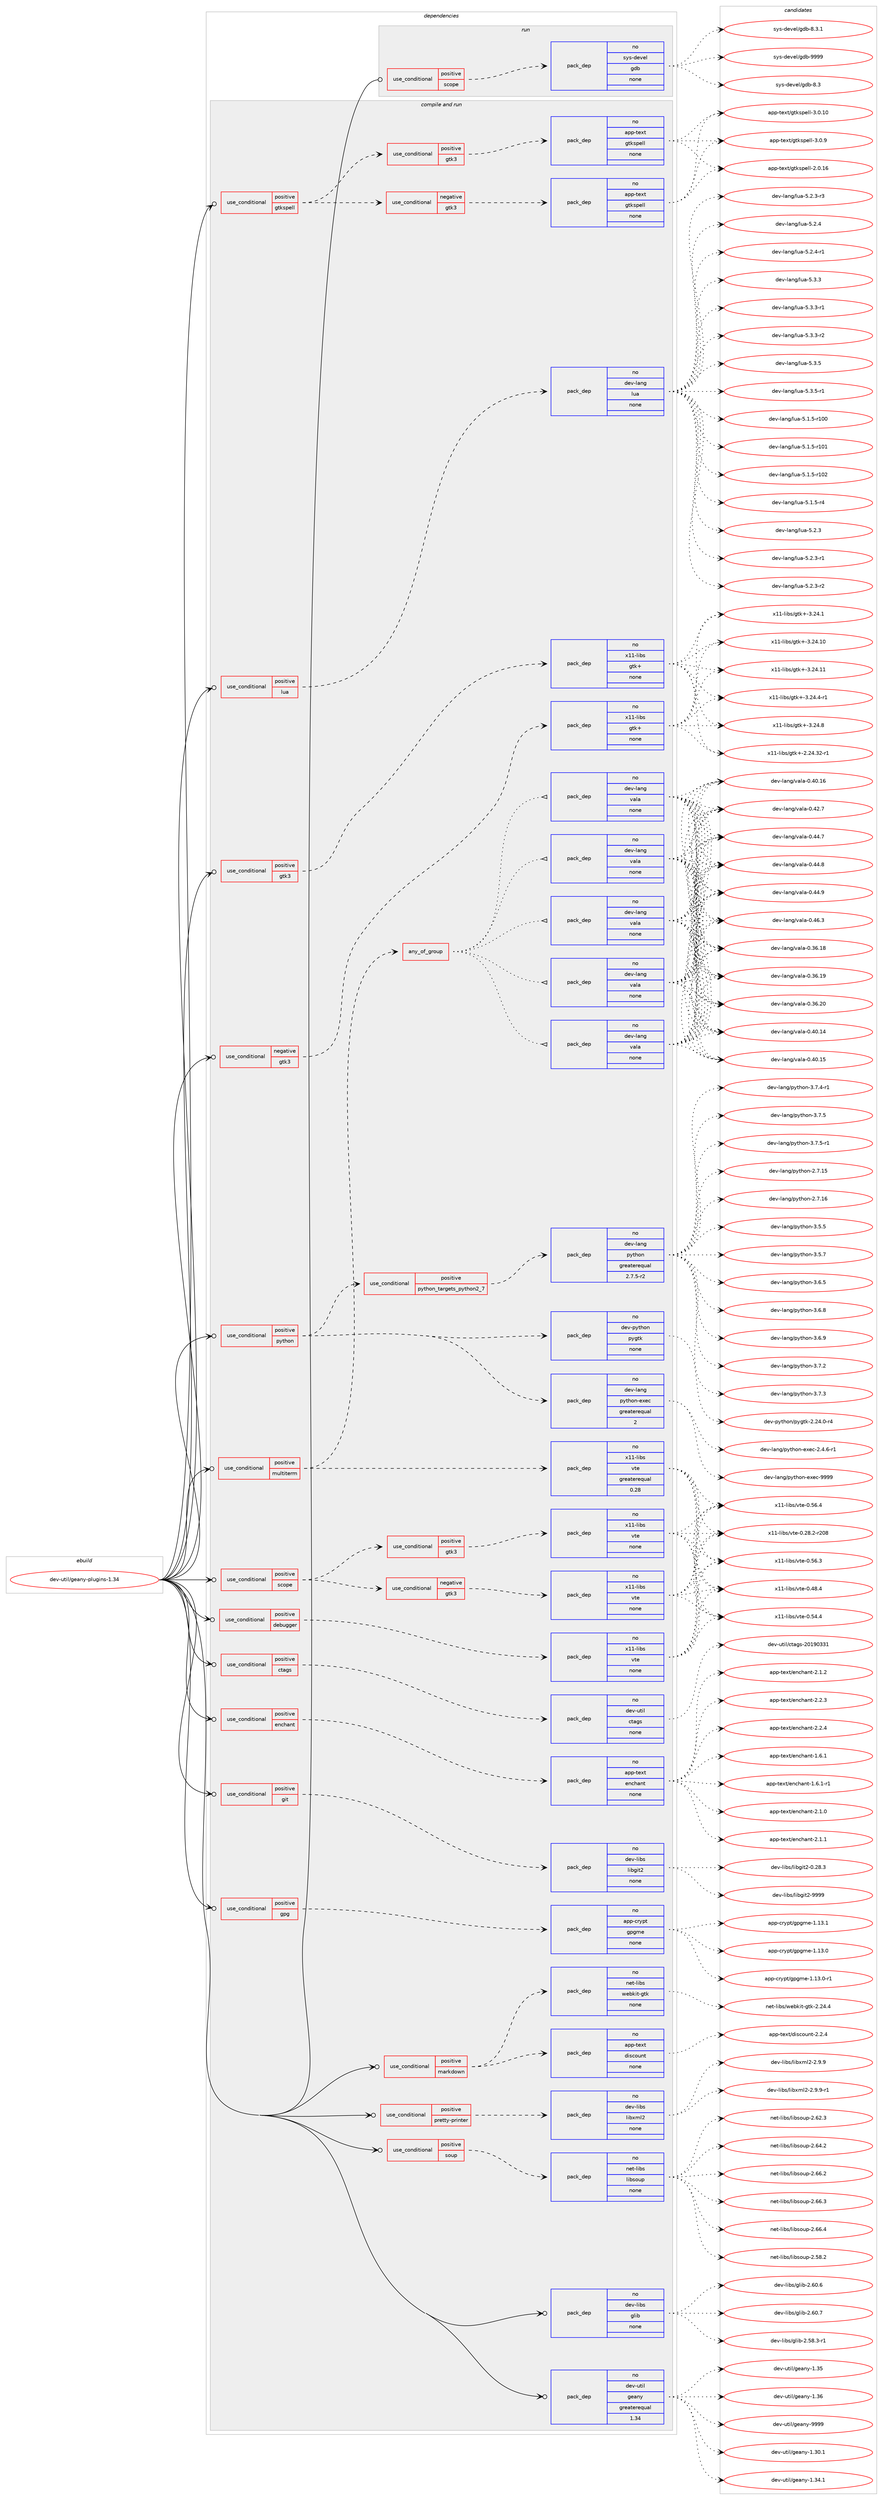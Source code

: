 digraph prolog {

# *************
# Graph options
# *************

newrank=true;
concentrate=true;
compound=true;
graph [rankdir=LR,fontname=Helvetica,fontsize=10,ranksep=1.5];#, ranksep=2.5, nodesep=0.2];
edge  [arrowhead=vee];
node  [fontname=Helvetica,fontsize=10];

# **********
# The ebuild
# **********

subgraph cluster_leftcol {
color=gray;
rank=same;
label=<<i>ebuild</i>>;
id [label="dev-util/geany-plugins-1.34", color=red, width=4, href="../dev-util/geany-plugins-1.34.svg"];
}

# ****************
# The dependencies
# ****************

subgraph cluster_midcol {
color=gray;
label=<<i>dependencies</i>>;
subgraph cluster_compile {
fillcolor="#eeeeee";
style=filled;
label=<<i>compile</i>>;
}
subgraph cluster_compileandrun {
fillcolor="#eeeeee";
style=filled;
label=<<i>compile and run</i>>;
subgraph cond182702 {
dependency729120 [label=<<TABLE BORDER="0" CELLBORDER="1" CELLSPACING="0" CELLPADDING="4"><TR><TD ROWSPAN="3" CELLPADDING="10">use_conditional</TD></TR><TR><TD>negative</TD></TR><TR><TD>gtk3</TD></TR></TABLE>>, shape=none, color=red];
subgraph pack534284 {
dependency729121 [label=<<TABLE BORDER="0" CELLBORDER="1" CELLSPACING="0" CELLPADDING="4" WIDTH="220"><TR><TD ROWSPAN="6" CELLPADDING="30">pack_dep</TD></TR><TR><TD WIDTH="110">no</TD></TR><TR><TD>x11-libs</TD></TR><TR><TD>gtk+</TD></TR><TR><TD>none</TD></TR><TR><TD></TD></TR></TABLE>>, shape=none, color=blue];
}
dependency729120:e -> dependency729121:w [weight=20,style="dashed",arrowhead="vee"];
}
id:e -> dependency729120:w [weight=20,style="solid",arrowhead="odotvee"];
subgraph cond182703 {
dependency729122 [label=<<TABLE BORDER="0" CELLBORDER="1" CELLSPACING="0" CELLPADDING="4"><TR><TD ROWSPAN="3" CELLPADDING="10">use_conditional</TD></TR><TR><TD>positive</TD></TR><TR><TD>ctags</TD></TR></TABLE>>, shape=none, color=red];
subgraph pack534285 {
dependency729123 [label=<<TABLE BORDER="0" CELLBORDER="1" CELLSPACING="0" CELLPADDING="4" WIDTH="220"><TR><TD ROWSPAN="6" CELLPADDING="30">pack_dep</TD></TR><TR><TD WIDTH="110">no</TD></TR><TR><TD>dev-util</TD></TR><TR><TD>ctags</TD></TR><TR><TD>none</TD></TR><TR><TD></TD></TR></TABLE>>, shape=none, color=blue];
}
dependency729122:e -> dependency729123:w [weight=20,style="dashed",arrowhead="vee"];
}
id:e -> dependency729122:w [weight=20,style="solid",arrowhead="odotvee"];
subgraph cond182704 {
dependency729124 [label=<<TABLE BORDER="0" CELLBORDER="1" CELLSPACING="0" CELLPADDING="4"><TR><TD ROWSPAN="3" CELLPADDING="10">use_conditional</TD></TR><TR><TD>positive</TD></TR><TR><TD>debugger</TD></TR></TABLE>>, shape=none, color=red];
subgraph pack534286 {
dependency729125 [label=<<TABLE BORDER="0" CELLBORDER="1" CELLSPACING="0" CELLPADDING="4" WIDTH="220"><TR><TD ROWSPAN="6" CELLPADDING="30">pack_dep</TD></TR><TR><TD WIDTH="110">no</TD></TR><TR><TD>x11-libs</TD></TR><TR><TD>vte</TD></TR><TR><TD>none</TD></TR><TR><TD></TD></TR></TABLE>>, shape=none, color=blue];
}
dependency729124:e -> dependency729125:w [weight=20,style="dashed",arrowhead="vee"];
}
id:e -> dependency729124:w [weight=20,style="solid",arrowhead="odotvee"];
subgraph cond182705 {
dependency729126 [label=<<TABLE BORDER="0" CELLBORDER="1" CELLSPACING="0" CELLPADDING="4"><TR><TD ROWSPAN="3" CELLPADDING="10">use_conditional</TD></TR><TR><TD>positive</TD></TR><TR><TD>enchant</TD></TR></TABLE>>, shape=none, color=red];
subgraph pack534287 {
dependency729127 [label=<<TABLE BORDER="0" CELLBORDER="1" CELLSPACING="0" CELLPADDING="4" WIDTH="220"><TR><TD ROWSPAN="6" CELLPADDING="30">pack_dep</TD></TR><TR><TD WIDTH="110">no</TD></TR><TR><TD>app-text</TD></TR><TR><TD>enchant</TD></TR><TR><TD>none</TD></TR><TR><TD></TD></TR></TABLE>>, shape=none, color=blue];
}
dependency729126:e -> dependency729127:w [weight=20,style="dashed",arrowhead="vee"];
}
id:e -> dependency729126:w [weight=20,style="solid",arrowhead="odotvee"];
subgraph cond182706 {
dependency729128 [label=<<TABLE BORDER="0" CELLBORDER="1" CELLSPACING="0" CELLPADDING="4"><TR><TD ROWSPAN="3" CELLPADDING="10">use_conditional</TD></TR><TR><TD>positive</TD></TR><TR><TD>git</TD></TR></TABLE>>, shape=none, color=red];
subgraph pack534288 {
dependency729129 [label=<<TABLE BORDER="0" CELLBORDER="1" CELLSPACING="0" CELLPADDING="4" WIDTH="220"><TR><TD ROWSPAN="6" CELLPADDING="30">pack_dep</TD></TR><TR><TD WIDTH="110">no</TD></TR><TR><TD>dev-libs</TD></TR><TR><TD>libgit2</TD></TR><TR><TD>none</TD></TR><TR><TD></TD></TR></TABLE>>, shape=none, color=blue];
}
dependency729128:e -> dependency729129:w [weight=20,style="dashed",arrowhead="vee"];
}
id:e -> dependency729128:w [weight=20,style="solid",arrowhead="odotvee"];
subgraph cond182707 {
dependency729130 [label=<<TABLE BORDER="0" CELLBORDER="1" CELLSPACING="0" CELLPADDING="4"><TR><TD ROWSPAN="3" CELLPADDING="10">use_conditional</TD></TR><TR><TD>positive</TD></TR><TR><TD>gpg</TD></TR></TABLE>>, shape=none, color=red];
subgraph pack534289 {
dependency729131 [label=<<TABLE BORDER="0" CELLBORDER="1" CELLSPACING="0" CELLPADDING="4" WIDTH="220"><TR><TD ROWSPAN="6" CELLPADDING="30">pack_dep</TD></TR><TR><TD WIDTH="110">no</TD></TR><TR><TD>app-crypt</TD></TR><TR><TD>gpgme</TD></TR><TR><TD>none</TD></TR><TR><TD></TD></TR></TABLE>>, shape=none, color=blue];
}
dependency729130:e -> dependency729131:w [weight=20,style="dashed",arrowhead="vee"];
}
id:e -> dependency729130:w [weight=20,style="solid",arrowhead="odotvee"];
subgraph cond182708 {
dependency729132 [label=<<TABLE BORDER="0" CELLBORDER="1" CELLSPACING="0" CELLPADDING="4"><TR><TD ROWSPAN="3" CELLPADDING="10">use_conditional</TD></TR><TR><TD>positive</TD></TR><TR><TD>gtk3</TD></TR></TABLE>>, shape=none, color=red];
subgraph pack534290 {
dependency729133 [label=<<TABLE BORDER="0" CELLBORDER="1" CELLSPACING="0" CELLPADDING="4" WIDTH="220"><TR><TD ROWSPAN="6" CELLPADDING="30">pack_dep</TD></TR><TR><TD WIDTH="110">no</TD></TR><TR><TD>x11-libs</TD></TR><TR><TD>gtk+</TD></TR><TR><TD>none</TD></TR><TR><TD></TD></TR></TABLE>>, shape=none, color=blue];
}
dependency729132:e -> dependency729133:w [weight=20,style="dashed",arrowhead="vee"];
}
id:e -> dependency729132:w [weight=20,style="solid",arrowhead="odotvee"];
subgraph cond182709 {
dependency729134 [label=<<TABLE BORDER="0" CELLBORDER="1" CELLSPACING="0" CELLPADDING="4"><TR><TD ROWSPAN="3" CELLPADDING="10">use_conditional</TD></TR><TR><TD>positive</TD></TR><TR><TD>gtkspell</TD></TR></TABLE>>, shape=none, color=red];
subgraph cond182710 {
dependency729135 [label=<<TABLE BORDER="0" CELLBORDER="1" CELLSPACING="0" CELLPADDING="4"><TR><TD ROWSPAN="3" CELLPADDING="10">use_conditional</TD></TR><TR><TD>positive</TD></TR><TR><TD>gtk3</TD></TR></TABLE>>, shape=none, color=red];
subgraph pack534291 {
dependency729136 [label=<<TABLE BORDER="0" CELLBORDER="1" CELLSPACING="0" CELLPADDING="4" WIDTH="220"><TR><TD ROWSPAN="6" CELLPADDING="30">pack_dep</TD></TR><TR><TD WIDTH="110">no</TD></TR><TR><TD>app-text</TD></TR><TR><TD>gtkspell</TD></TR><TR><TD>none</TD></TR><TR><TD></TD></TR></TABLE>>, shape=none, color=blue];
}
dependency729135:e -> dependency729136:w [weight=20,style="dashed",arrowhead="vee"];
}
dependency729134:e -> dependency729135:w [weight=20,style="dashed",arrowhead="vee"];
subgraph cond182711 {
dependency729137 [label=<<TABLE BORDER="0" CELLBORDER="1" CELLSPACING="0" CELLPADDING="4"><TR><TD ROWSPAN="3" CELLPADDING="10">use_conditional</TD></TR><TR><TD>negative</TD></TR><TR><TD>gtk3</TD></TR></TABLE>>, shape=none, color=red];
subgraph pack534292 {
dependency729138 [label=<<TABLE BORDER="0" CELLBORDER="1" CELLSPACING="0" CELLPADDING="4" WIDTH="220"><TR><TD ROWSPAN="6" CELLPADDING="30">pack_dep</TD></TR><TR><TD WIDTH="110">no</TD></TR><TR><TD>app-text</TD></TR><TR><TD>gtkspell</TD></TR><TR><TD>none</TD></TR><TR><TD></TD></TR></TABLE>>, shape=none, color=blue];
}
dependency729137:e -> dependency729138:w [weight=20,style="dashed",arrowhead="vee"];
}
dependency729134:e -> dependency729137:w [weight=20,style="dashed",arrowhead="vee"];
}
id:e -> dependency729134:w [weight=20,style="solid",arrowhead="odotvee"];
subgraph cond182712 {
dependency729139 [label=<<TABLE BORDER="0" CELLBORDER="1" CELLSPACING="0" CELLPADDING="4"><TR><TD ROWSPAN="3" CELLPADDING="10">use_conditional</TD></TR><TR><TD>positive</TD></TR><TR><TD>lua</TD></TR></TABLE>>, shape=none, color=red];
subgraph pack534293 {
dependency729140 [label=<<TABLE BORDER="0" CELLBORDER="1" CELLSPACING="0" CELLPADDING="4" WIDTH="220"><TR><TD ROWSPAN="6" CELLPADDING="30">pack_dep</TD></TR><TR><TD WIDTH="110">no</TD></TR><TR><TD>dev-lang</TD></TR><TR><TD>lua</TD></TR><TR><TD>none</TD></TR><TR><TD></TD></TR></TABLE>>, shape=none, color=blue];
}
dependency729139:e -> dependency729140:w [weight=20,style="dashed",arrowhead="vee"];
}
id:e -> dependency729139:w [weight=20,style="solid",arrowhead="odotvee"];
subgraph cond182713 {
dependency729141 [label=<<TABLE BORDER="0" CELLBORDER="1" CELLSPACING="0" CELLPADDING="4"><TR><TD ROWSPAN="3" CELLPADDING="10">use_conditional</TD></TR><TR><TD>positive</TD></TR><TR><TD>markdown</TD></TR></TABLE>>, shape=none, color=red];
subgraph pack534294 {
dependency729142 [label=<<TABLE BORDER="0" CELLBORDER="1" CELLSPACING="0" CELLPADDING="4" WIDTH="220"><TR><TD ROWSPAN="6" CELLPADDING="30">pack_dep</TD></TR><TR><TD WIDTH="110">no</TD></TR><TR><TD>app-text</TD></TR><TR><TD>discount</TD></TR><TR><TD>none</TD></TR><TR><TD></TD></TR></TABLE>>, shape=none, color=blue];
}
dependency729141:e -> dependency729142:w [weight=20,style="dashed",arrowhead="vee"];
subgraph pack534295 {
dependency729143 [label=<<TABLE BORDER="0" CELLBORDER="1" CELLSPACING="0" CELLPADDING="4" WIDTH="220"><TR><TD ROWSPAN="6" CELLPADDING="30">pack_dep</TD></TR><TR><TD WIDTH="110">no</TD></TR><TR><TD>net-libs</TD></TR><TR><TD>webkit-gtk</TD></TR><TR><TD>none</TD></TR><TR><TD></TD></TR></TABLE>>, shape=none, color=blue];
}
dependency729141:e -> dependency729143:w [weight=20,style="dashed",arrowhead="vee"];
}
id:e -> dependency729141:w [weight=20,style="solid",arrowhead="odotvee"];
subgraph cond182714 {
dependency729144 [label=<<TABLE BORDER="0" CELLBORDER="1" CELLSPACING="0" CELLPADDING="4"><TR><TD ROWSPAN="3" CELLPADDING="10">use_conditional</TD></TR><TR><TD>positive</TD></TR><TR><TD>multiterm</TD></TR></TABLE>>, shape=none, color=red];
subgraph any11755 {
dependency729145 [label=<<TABLE BORDER="0" CELLBORDER="1" CELLSPACING="0" CELLPADDING="4"><TR><TD CELLPADDING="10">any_of_group</TD></TR></TABLE>>, shape=none, color=red];subgraph pack534296 {
dependency729146 [label=<<TABLE BORDER="0" CELLBORDER="1" CELLSPACING="0" CELLPADDING="4" WIDTH="220"><TR><TD ROWSPAN="6" CELLPADDING="30">pack_dep</TD></TR><TR><TD WIDTH="110">no</TD></TR><TR><TD>dev-lang</TD></TR><TR><TD>vala</TD></TR><TR><TD>none</TD></TR><TR><TD></TD></TR></TABLE>>, shape=none, color=blue];
}
dependency729145:e -> dependency729146:w [weight=20,style="dotted",arrowhead="oinv"];
subgraph pack534297 {
dependency729147 [label=<<TABLE BORDER="0" CELLBORDER="1" CELLSPACING="0" CELLPADDING="4" WIDTH="220"><TR><TD ROWSPAN="6" CELLPADDING="30">pack_dep</TD></TR><TR><TD WIDTH="110">no</TD></TR><TR><TD>dev-lang</TD></TR><TR><TD>vala</TD></TR><TR><TD>none</TD></TR><TR><TD></TD></TR></TABLE>>, shape=none, color=blue];
}
dependency729145:e -> dependency729147:w [weight=20,style="dotted",arrowhead="oinv"];
subgraph pack534298 {
dependency729148 [label=<<TABLE BORDER="0" CELLBORDER="1" CELLSPACING="0" CELLPADDING="4" WIDTH="220"><TR><TD ROWSPAN="6" CELLPADDING="30">pack_dep</TD></TR><TR><TD WIDTH="110">no</TD></TR><TR><TD>dev-lang</TD></TR><TR><TD>vala</TD></TR><TR><TD>none</TD></TR><TR><TD></TD></TR></TABLE>>, shape=none, color=blue];
}
dependency729145:e -> dependency729148:w [weight=20,style="dotted",arrowhead="oinv"];
subgraph pack534299 {
dependency729149 [label=<<TABLE BORDER="0" CELLBORDER="1" CELLSPACING="0" CELLPADDING="4" WIDTH="220"><TR><TD ROWSPAN="6" CELLPADDING="30">pack_dep</TD></TR><TR><TD WIDTH="110">no</TD></TR><TR><TD>dev-lang</TD></TR><TR><TD>vala</TD></TR><TR><TD>none</TD></TR><TR><TD></TD></TR></TABLE>>, shape=none, color=blue];
}
dependency729145:e -> dependency729149:w [weight=20,style="dotted",arrowhead="oinv"];
subgraph pack534300 {
dependency729150 [label=<<TABLE BORDER="0" CELLBORDER="1" CELLSPACING="0" CELLPADDING="4" WIDTH="220"><TR><TD ROWSPAN="6" CELLPADDING="30">pack_dep</TD></TR><TR><TD WIDTH="110">no</TD></TR><TR><TD>dev-lang</TD></TR><TR><TD>vala</TD></TR><TR><TD>none</TD></TR><TR><TD></TD></TR></TABLE>>, shape=none, color=blue];
}
dependency729145:e -> dependency729150:w [weight=20,style="dotted",arrowhead="oinv"];
}
dependency729144:e -> dependency729145:w [weight=20,style="dashed",arrowhead="vee"];
subgraph pack534301 {
dependency729151 [label=<<TABLE BORDER="0" CELLBORDER="1" CELLSPACING="0" CELLPADDING="4" WIDTH="220"><TR><TD ROWSPAN="6" CELLPADDING="30">pack_dep</TD></TR><TR><TD WIDTH="110">no</TD></TR><TR><TD>x11-libs</TD></TR><TR><TD>vte</TD></TR><TR><TD>greaterequal</TD></TR><TR><TD>0.28</TD></TR></TABLE>>, shape=none, color=blue];
}
dependency729144:e -> dependency729151:w [weight=20,style="dashed",arrowhead="vee"];
}
id:e -> dependency729144:w [weight=20,style="solid",arrowhead="odotvee"];
subgraph cond182715 {
dependency729152 [label=<<TABLE BORDER="0" CELLBORDER="1" CELLSPACING="0" CELLPADDING="4"><TR><TD ROWSPAN="3" CELLPADDING="10">use_conditional</TD></TR><TR><TD>positive</TD></TR><TR><TD>pretty-printer</TD></TR></TABLE>>, shape=none, color=red];
subgraph pack534302 {
dependency729153 [label=<<TABLE BORDER="0" CELLBORDER="1" CELLSPACING="0" CELLPADDING="4" WIDTH="220"><TR><TD ROWSPAN="6" CELLPADDING="30">pack_dep</TD></TR><TR><TD WIDTH="110">no</TD></TR><TR><TD>dev-libs</TD></TR><TR><TD>libxml2</TD></TR><TR><TD>none</TD></TR><TR><TD></TD></TR></TABLE>>, shape=none, color=blue];
}
dependency729152:e -> dependency729153:w [weight=20,style="dashed",arrowhead="vee"];
}
id:e -> dependency729152:w [weight=20,style="solid",arrowhead="odotvee"];
subgraph cond182716 {
dependency729154 [label=<<TABLE BORDER="0" CELLBORDER="1" CELLSPACING="0" CELLPADDING="4"><TR><TD ROWSPAN="3" CELLPADDING="10">use_conditional</TD></TR><TR><TD>positive</TD></TR><TR><TD>python</TD></TR></TABLE>>, shape=none, color=red];
subgraph pack534303 {
dependency729155 [label=<<TABLE BORDER="0" CELLBORDER="1" CELLSPACING="0" CELLPADDING="4" WIDTH="220"><TR><TD ROWSPAN="6" CELLPADDING="30">pack_dep</TD></TR><TR><TD WIDTH="110">no</TD></TR><TR><TD>dev-python</TD></TR><TR><TD>pygtk</TD></TR><TR><TD>none</TD></TR><TR><TD></TD></TR></TABLE>>, shape=none, color=blue];
}
dependency729154:e -> dependency729155:w [weight=20,style="dashed",arrowhead="vee"];
subgraph cond182717 {
dependency729156 [label=<<TABLE BORDER="0" CELLBORDER="1" CELLSPACING="0" CELLPADDING="4"><TR><TD ROWSPAN="3" CELLPADDING="10">use_conditional</TD></TR><TR><TD>positive</TD></TR><TR><TD>python_targets_python2_7</TD></TR></TABLE>>, shape=none, color=red];
subgraph pack534304 {
dependency729157 [label=<<TABLE BORDER="0" CELLBORDER="1" CELLSPACING="0" CELLPADDING="4" WIDTH="220"><TR><TD ROWSPAN="6" CELLPADDING="30">pack_dep</TD></TR><TR><TD WIDTH="110">no</TD></TR><TR><TD>dev-lang</TD></TR><TR><TD>python</TD></TR><TR><TD>greaterequal</TD></TR><TR><TD>2.7.5-r2</TD></TR></TABLE>>, shape=none, color=blue];
}
dependency729156:e -> dependency729157:w [weight=20,style="dashed",arrowhead="vee"];
}
dependency729154:e -> dependency729156:w [weight=20,style="dashed",arrowhead="vee"];
subgraph pack534305 {
dependency729158 [label=<<TABLE BORDER="0" CELLBORDER="1" CELLSPACING="0" CELLPADDING="4" WIDTH="220"><TR><TD ROWSPAN="6" CELLPADDING="30">pack_dep</TD></TR><TR><TD WIDTH="110">no</TD></TR><TR><TD>dev-lang</TD></TR><TR><TD>python-exec</TD></TR><TR><TD>greaterequal</TD></TR><TR><TD>2</TD></TR></TABLE>>, shape=none, color=blue];
}
dependency729154:e -> dependency729158:w [weight=20,style="dashed",arrowhead="vee"];
}
id:e -> dependency729154:w [weight=20,style="solid",arrowhead="odotvee"];
subgraph cond182718 {
dependency729159 [label=<<TABLE BORDER="0" CELLBORDER="1" CELLSPACING="0" CELLPADDING="4"><TR><TD ROWSPAN="3" CELLPADDING="10">use_conditional</TD></TR><TR><TD>positive</TD></TR><TR><TD>scope</TD></TR></TABLE>>, shape=none, color=red];
subgraph cond182719 {
dependency729160 [label=<<TABLE BORDER="0" CELLBORDER="1" CELLSPACING="0" CELLPADDING="4"><TR><TD ROWSPAN="3" CELLPADDING="10">use_conditional</TD></TR><TR><TD>positive</TD></TR><TR><TD>gtk3</TD></TR></TABLE>>, shape=none, color=red];
subgraph pack534306 {
dependency729161 [label=<<TABLE BORDER="0" CELLBORDER="1" CELLSPACING="0" CELLPADDING="4" WIDTH="220"><TR><TD ROWSPAN="6" CELLPADDING="30">pack_dep</TD></TR><TR><TD WIDTH="110">no</TD></TR><TR><TD>x11-libs</TD></TR><TR><TD>vte</TD></TR><TR><TD>none</TD></TR><TR><TD></TD></TR></TABLE>>, shape=none, color=blue];
}
dependency729160:e -> dependency729161:w [weight=20,style="dashed",arrowhead="vee"];
}
dependency729159:e -> dependency729160:w [weight=20,style="dashed",arrowhead="vee"];
subgraph cond182720 {
dependency729162 [label=<<TABLE BORDER="0" CELLBORDER="1" CELLSPACING="0" CELLPADDING="4"><TR><TD ROWSPAN="3" CELLPADDING="10">use_conditional</TD></TR><TR><TD>negative</TD></TR><TR><TD>gtk3</TD></TR></TABLE>>, shape=none, color=red];
subgraph pack534307 {
dependency729163 [label=<<TABLE BORDER="0" CELLBORDER="1" CELLSPACING="0" CELLPADDING="4" WIDTH="220"><TR><TD ROWSPAN="6" CELLPADDING="30">pack_dep</TD></TR><TR><TD WIDTH="110">no</TD></TR><TR><TD>x11-libs</TD></TR><TR><TD>vte</TD></TR><TR><TD>none</TD></TR><TR><TD></TD></TR></TABLE>>, shape=none, color=blue];
}
dependency729162:e -> dependency729163:w [weight=20,style="dashed",arrowhead="vee"];
}
dependency729159:e -> dependency729162:w [weight=20,style="dashed",arrowhead="vee"];
}
id:e -> dependency729159:w [weight=20,style="solid",arrowhead="odotvee"];
subgraph cond182721 {
dependency729164 [label=<<TABLE BORDER="0" CELLBORDER="1" CELLSPACING="0" CELLPADDING="4"><TR><TD ROWSPAN="3" CELLPADDING="10">use_conditional</TD></TR><TR><TD>positive</TD></TR><TR><TD>soup</TD></TR></TABLE>>, shape=none, color=red];
subgraph pack534308 {
dependency729165 [label=<<TABLE BORDER="0" CELLBORDER="1" CELLSPACING="0" CELLPADDING="4" WIDTH="220"><TR><TD ROWSPAN="6" CELLPADDING="30">pack_dep</TD></TR><TR><TD WIDTH="110">no</TD></TR><TR><TD>net-libs</TD></TR><TR><TD>libsoup</TD></TR><TR><TD>none</TD></TR><TR><TD></TD></TR></TABLE>>, shape=none, color=blue];
}
dependency729164:e -> dependency729165:w [weight=20,style="dashed",arrowhead="vee"];
}
id:e -> dependency729164:w [weight=20,style="solid",arrowhead="odotvee"];
subgraph pack534309 {
dependency729166 [label=<<TABLE BORDER="0" CELLBORDER="1" CELLSPACING="0" CELLPADDING="4" WIDTH="220"><TR><TD ROWSPAN="6" CELLPADDING="30">pack_dep</TD></TR><TR><TD WIDTH="110">no</TD></TR><TR><TD>dev-libs</TD></TR><TR><TD>glib</TD></TR><TR><TD>none</TD></TR><TR><TD></TD></TR></TABLE>>, shape=none, color=blue];
}
id:e -> dependency729166:w [weight=20,style="solid",arrowhead="odotvee"];
subgraph pack534310 {
dependency729167 [label=<<TABLE BORDER="0" CELLBORDER="1" CELLSPACING="0" CELLPADDING="4" WIDTH="220"><TR><TD ROWSPAN="6" CELLPADDING="30">pack_dep</TD></TR><TR><TD WIDTH="110">no</TD></TR><TR><TD>dev-util</TD></TR><TR><TD>geany</TD></TR><TR><TD>greaterequal</TD></TR><TR><TD>1.34</TD></TR></TABLE>>, shape=none, color=blue];
}
id:e -> dependency729167:w [weight=20,style="solid",arrowhead="odotvee"];
}
subgraph cluster_run {
fillcolor="#eeeeee";
style=filled;
label=<<i>run</i>>;
subgraph cond182722 {
dependency729168 [label=<<TABLE BORDER="0" CELLBORDER="1" CELLSPACING="0" CELLPADDING="4"><TR><TD ROWSPAN="3" CELLPADDING="10">use_conditional</TD></TR><TR><TD>positive</TD></TR><TR><TD>scope</TD></TR></TABLE>>, shape=none, color=red];
subgraph pack534311 {
dependency729169 [label=<<TABLE BORDER="0" CELLBORDER="1" CELLSPACING="0" CELLPADDING="4" WIDTH="220"><TR><TD ROWSPAN="6" CELLPADDING="30">pack_dep</TD></TR><TR><TD WIDTH="110">no</TD></TR><TR><TD>sys-devel</TD></TR><TR><TD>gdb</TD></TR><TR><TD>none</TD></TR><TR><TD></TD></TR></TABLE>>, shape=none, color=blue];
}
dependency729168:e -> dependency729169:w [weight=20,style="dashed",arrowhead="vee"];
}
id:e -> dependency729168:w [weight=20,style="solid",arrowhead="odot"];
}
}

# **************
# The candidates
# **************

subgraph cluster_choices {
rank=same;
color=gray;
label=<<i>candidates</i>>;

subgraph choice534284 {
color=black;
nodesep=1;
choice12049494510810598115471031161074345504650524651504511449 [label="x11-libs/gtk+-2.24.32-r1", color=red, width=4,href="../x11-libs/gtk+-2.24.32-r1.svg"];
choice12049494510810598115471031161074345514650524649 [label="x11-libs/gtk+-3.24.1", color=red, width=4,href="../x11-libs/gtk+-3.24.1.svg"];
choice1204949451081059811547103116107434551465052464948 [label="x11-libs/gtk+-3.24.10", color=red, width=4,href="../x11-libs/gtk+-3.24.10.svg"];
choice1204949451081059811547103116107434551465052464949 [label="x11-libs/gtk+-3.24.11", color=red, width=4,href="../x11-libs/gtk+-3.24.11.svg"];
choice120494945108105981154710311610743455146505246524511449 [label="x11-libs/gtk+-3.24.4-r1", color=red, width=4,href="../x11-libs/gtk+-3.24.4-r1.svg"];
choice12049494510810598115471031161074345514650524656 [label="x11-libs/gtk+-3.24.8", color=red, width=4,href="../x11-libs/gtk+-3.24.8.svg"];
dependency729121:e -> choice12049494510810598115471031161074345504650524651504511449:w [style=dotted,weight="100"];
dependency729121:e -> choice12049494510810598115471031161074345514650524649:w [style=dotted,weight="100"];
dependency729121:e -> choice1204949451081059811547103116107434551465052464948:w [style=dotted,weight="100"];
dependency729121:e -> choice1204949451081059811547103116107434551465052464949:w [style=dotted,weight="100"];
dependency729121:e -> choice120494945108105981154710311610743455146505246524511449:w [style=dotted,weight="100"];
dependency729121:e -> choice12049494510810598115471031161074345514650524656:w [style=dotted,weight="100"];
}
subgraph choice534285 {
color=black;
nodesep=1;
choice10010111845117116105108479911697103115455048495748515149 [label="dev-util/ctags-20190331", color=red, width=4,href="../dev-util/ctags-20190331.svg"];
dependency729123:e -> choice10010111845117116105108479911697103115455048495748515149:w [style=dotted,weight="100"];
}
subgraph choice534286 {
color=black;
nodesep=1;
choice12049494510810598115471181161014548465056465045114504856 [label="x11-libs/vte-0.28.2-r208", color=red, width=4,href="../x11-libs/vte-0.28.2-r208.svg"];
choice120494945108105981154711811610145484652564652 [label="x11-libs/vte-0.48.4", color=red, width=4,href="../x11-libs/vte-0.48.4.svg"];
choice120494945108105981154711811610145484653524652 [label="x11-libs/vte-0.54.4", color=red, width=4,href="../x11-libs/vte-0.54.4.svg"];
choice120494945108105981154711811610145484653544651 [label="x11-libs/vte-0.56.3", color=red, width=4,href="../x11-libs/vte-0.56.3.svg"];
choice120494945108105981154711811610145484653544652 [label="x11-libs/vte-0.56.4", color=red, width=4,href="../x11-libs/vte-0.56.4.svg"];
dependency729125:e -> choice12049494510810598115471181161014548465056465045114504856:w [style=dotted,weight="100"];
dependency729125:e -> choice120494945108105981154711811610145484652564652:w [style=dotted,weight="100"];
dependency729125:e -> choice120494945108105981154711811610145484653524652:w [style=dotted,weight="100"];
dependency729125:e -> choice120494945108105981154711811610145484653544651:w [style=dotted,weight="100"];
dependency729125:e -> choice120494945108105981154711811610145484653544652:w [style=dotted,weight="100"];
}
subgraph choice534287 {
color=black;
nodesep=1;
choice9711211245116101120116471011109910497110116454946544649 [label="app-text/enchant-1.6.1", color=red, width=4,href="../app-text/enchant-1.6.1.svg"];
choice97112112451161011201164710111099104971101164549465446494511449 [label="app-text/enchant-1.6.1-r1", color=red, width=4,href="../app-text/enchant-1.6.1-r1.svg"];
choice9711211245116101120116471011109910497110116455046494648 [label="app-text/enchant-2.1.0", color=red, width=4,href="../app-text/enchant-2.1.0.svg"];
choice9711211245116101120116471011109910497110116455046494649 [label="app-text/enchant-2.1.1", color=red, width=4,href="../app-text/enchant-2.1.1.svg"];
choice9711211245116101120116471011109910497110116455046494650 [label="app-text/enchant-2.1.2", color=red, width=4,href="../app-text/enchant-2.1.2.svg"];
choice9711211245116101120116471011109910497110116455046504651 [label="app-text/enchant-2.2.3", color=red, width=4,href="../app-text/enchant-2.2.3.svg"];
choice9711211245116101120116471011109910497110116455046504652 [label="app-text/enchant-2.2.4", color=red, width=4,href="../app-text/enchant-2.2.4.svg"];
dependency729127:e -> choice9711211245116101120116471011109910497110116454946544649:w [style=dotted,weight="100"];
dependency729127:e -> choice97112112451161011201164710111099104971101164549465446494511449:w [style=dotted,weight="100"];
dependency729127:e -> choice9711211245116101120116471011109910497110116455046494648:w [style=dotted,weight="100"];
dependency729127:e -> choice9711211245116101120116471011109910497110116455046494649:w [style=dotted,weight="100"];
dependency729127:e -> choice9711211245116101120116471011109910497110116455046494650:w [style=dotted,weight="100"];
dependency729127:e -> choice9711211245116101120116471011109910497110116455046504651:w [style=dotted,weight="100"];
dependency729127:e -> choice9711211245116101120116471011109910497110116455046504652:w [style=dotted,weight="100"];
}
subgraph choice534288 {
color=black;
nodesep=1;
choice100101118451081059811547108105981031051165045484650564651 [label="dev-libs/libgit2-0.28.3", color=red, width=4,href="../dev-libs/libgit2-0.28.3.svg"];
choice10010111845108105981154710810598103105116504557575757 [label="dev-libs/libgit2-9999", color=red, width=4,href="../dev-libs/libgit2-9999.svg"];
dependency729129:e -> choice100101118451081059811547108105981031051165045484650564651:w [style=dotted,weight="100"];
dependency729129:e -> choice10010111845108105981154710810598103105116504557575757:w [style=dotted,weight="100"];
}
subgraph choice534289 {
color=black;
nodesep=1;
choice9711211245991141211121164710311210310910145494649514648 [label="app-crypt/gpgme-1.13.0", color=red, width=4,href="../app-crypt/gpgme-1.13.0.svg"];
choice97112112459911412111211647103112103109101454946495146484511449 [label="app-crypt/gpgme-1.13.0-r1", color=red, width=4,href="../app-crypt/gpgme-1.13.0-r1.svg"];
choice9711211245991141211121164710311210310910145494649514649 [label="app-crypt/gpgme-1.13.1", color=red, width=4,href="../app-crypt/gpgme-1.13.1.svg"];
dependency729131:e -> choice9711211245991141211121164710311210310910145494649514648:w [style=dotted,weight="100"];
dependency729131:e -> choice97112112459911412111211647103112103109101454946495146484511449:w [style=dotted,weight="100"];
dependency729131:e -> choice9711211245991141211121164710311210310910145494649514649:w [style=dotted,weight="100"];
}
subgraph choice534290 {
color=black;
nodesep=1;
choice12049494510810598115471031161074345504650524651504511449 [label="x11-libs/gtk+-2.24.32-r1", color=red, width=4,href="../x11-libs/gtk+-2.24.32-r1.svg"];
choice12049494510810598115471031161074345514650524649 [label="x11-libs/gtk+-3.24.1", color=red, width=4,href="../x11-libs/gtk+-3.24.1.svg"];
choice1204949451081059811547103116107434551465052464948 [label="x11-libs/gtk+-3.24.10", color=red, width=4,href="../x11-libs/gtk+-3.24.10.svg"];
choice1204949451081059811547103116107434551465052464949 [label="x11-libs/gtk+-3.24.11", color=red, width=4,href="../x11-libs/gtk+-3.24.11.svg"];
choice120494945108105981154710311610743455146505246524511449 [label="x11-libs/gtk+-3.24.4-r1", color=red, width=4,href="../x11-libs/gtk+-3.24.4-r1.svg"];
choice12049494510810598115471031161074345514650524656 [label="x11-libs/gtk+-3.24.8", color=red, width=4,href="../x11-libs/gtk+-3.24.8.svg"];
dependency729133:e -> choice12049494510810598115471031161074345504650524651504511449:w [style=dotted,weight="100"];
dependency729133:e -> choice12049494510810598115471031161074345514650524649:w [style=dotted,weight="100"];
dependency729133:e -> choice1204949451081059811547103116107434551465052464948:w [style=dotted,weight="100"];
dependency729133:e -> choice1204949451081059811547103116107434551465052464949:w [style=dotted,weight="100"];
dependency729133:e -> choice120494945108105981154710311610743455146505246524511449:w [style=dotted,weight="100"];
dependency729133:e -> choice12049494510810598115471031161074345514650524656:w [style=dotted,weight="100"];
}
subgraph choice534291 {
color=black;
nodesep=1;
choice97112112451161011201164710311610711511210110810845504648464954 [label="app-text/gtkspell-2.0.16", color=red, width=4,href="../app-text/gtkspell-2.0.16.svg"];
choice97112112451161011201164710311610711511210110810845514648464948 [label="app-text/gtkspell-3.0.10", color=red, width=4,href="../app-text/gtkspell-3.0.10.svg"];
choice971121124511610112011647103116107115112101108108455146484657 [label="app-text/gtkspell-3.0.9", color=red, width=4,href="../app-text/gtkspell-3.0.9.svg"];
dependency729136:e -> choice97112112451161011201164710311610711511210110810845504648464954:w [style=dotted,weight="100"];
dependency729136:e -> choice97112112451161011201164710311610711511210110810845514648464948:w [style=dotted,weight="100"];
dependency729136:e -> choice971121124511610112011647103116107115112101108108455146484657:w [style=dotted,weight="100"];
}
subgraph choice534292 {
color=black;
nodesep=1;
choice97112112451161011201164710311610711511210110810845504648464954 [label="app-text/gtkspell-2.0.16", color=red, width=4,href="../app-text/gtkspell-2.0.16.svg"];
choice97112112451161011201164710311610711511210110810845514648464948 [label="app-text/gtkspell-3.0.10", color=red, width=4,href="../app-text/gtkspell-3.0.10.svg"];
choice971121124511610112011647103116107115112101108108455146484657 [label="app-text/gtkspell-3.0.9", color=red, width=4,href="../app-text/gtkspell-3.0.9.svg"];
dependency729138:e -> choice97112112451161011201164710311610711511210110810845504648464954:w [style=dotted,weight="100"];
dependency729138:e -> choice97112112451161011201164710311610711511210110810845514648464948:w [style=dotted,weight="100"];
dependency729138:e -> choice971121124511610112011647103116107115112101108108455146484657:w [style=dotted,weight="100"];
}
subgraph choice534293 {
color=black;
nodesep=1;
choice1001011184510897110103471081179745534649465345114494848 [label="dev-lang/lua-5.1.5-r100", color=red, width=4,href="../dev-lang/lua-5.1.5-r100.svg"];
choice1001011184510897110103471081179745534649465345114494849 [label="dev-lang/lua-5.1.5-r101", color=red, width=4,href="../dev-lang/lua-5.1.5-r101.svg"];
choice1001011184510897110103471081179745534649465345114494850 [label="dev-lang/lua-5.1.5-r102", color=red, width=4,href="../dev-lang/lua-5.1.5-r102.svg"];
choice100101118451089711010347108117974553464946534511452 [label="dev-lang/lua-5.1.5-r4", color=red, width=4,href="../dev-lang/lua-5.1.5-r4.svg"];
choice10010111845108971101034710811797455346504651 [label="dev-lang/lua-5.2.3", color=red, width=4,href="../dev-lang/lua-5.2.3.svg"];
choice100101118451089711010347108117974553465046514511449 [label="dev-lang/lua-5.2.3-r1", color=red, width=4,href="../dev-lang/lua-5.2.3-r1.svg"];
choice100101118451089711010347108117974553465046514511450 [label="dev-lang/lua-5.2.3-r2", color=red, width=4,href="../dev-lang/lua-5.2.3-r2.svg"];
choice100101118451089711010347108117974553465046514511451 [label="dev-lang/lua-5.2.3-r3", color=red, width=4,href="../dev-lang/lua-5.2.3-r3.svg"];
choice10010111845108971101034710811797455346504652 [label="dev-lang/lua-5.2.4", color=red, width=4,href="../dev-lang/lua-5.2.4.svg"];
choice100101118451089711010347108117974553465046524511449 [label="dev-lang/lua-5.2.4-r1", color=red, width=4,href="../dev-lang/lua-5.2.4-r1.svg"];
choice10010111845108971101034710811797455346514651 [label="dev-lang/lua-5.3.3", color=red, width=4,href="../dev-lang/lua-5.3.3.svg"];
choice100101118451089711010347108117974553465146514511449 [label="dev-lang/lua-5.3.3-r1", color=red, width=4,href="../dev-lang/lua-5.3.3-r1.svg"];
choice100101118451089711010347108117974553465146514511450 [label="dev-lang/lua-5.3.3-r2", color=red, width=4,href="../dev-lang/lua-5.3.3-r2.svg"];
choice10010111845108971101034710811797455346514653 [label="dev-lang/lua-5.3.5", color=red, width=4,href="../dev-lang/lua-5.3.5.svg"];
choice100101118451089711010347108117974553465146534511449 [label="dev-lang/lua-5.3.5-r1", color=red, width=4,href="../dev-lang/lua-5.3.5-r1.svg"];
dependency729140:e -> choice1001011184510897110103471081179745534649465345114494848:w [style=dotted,weight="100"];
dependency729140:e -> choice1001011184510897110103471081179745534649465345114494849:w [style=dotted,weight="100"];
dependency729140:e -> choice1001011184510897110103471081179745534649465345114494850:w [style=dotted,weight="100"];
dependency729140:e -> choice100101118451089711010347108117974553464946534511452:w [style=dotted,weight="100"];
dependency729140:e -> choice10010111845108971101034710811797455346504651:w [style=dotted,weight="100"];
dependency729140:e -> choice100101118451089711010347108117974553465046514511449:w [style=dotted,weight="100"];
dependency729140:e -> choice100101118451089711010347108117974553465046514511450:w [style=dotted,weight="100"];
dependency729140:e -> choice100101118451089711010347108117974553465046514511451:w [style=dotted,weight="100"];
dependency729140:e -> choice10010111845108971101034710811797455346504652:w [style=dotted,weight="100"];
dependency729140:e -> choice100101118451089711010347108117974553465046524511449:w [style=dotted,weight="100"];
dependency729140:e -> choice10010111845108971101034710811797455346514651:w [style=dotted,weight="100"];
dependency729140:e -> choice100101118451089711010347108117974553465146514511449:w [style=dotted,weight="100"];
dependency729140:e -> choice100101118451089711010347108117974553465146514511450:w [style=dotted,weight="100"];
dependency729140:e -> choice10010111845108971101034710811797455346514653:w [style=dotted,weight="100"];
dependency729140:e -> choice100101118451089711010347108117974553465146534511449:w [style=dotted,weight="100"];
}
subgraph choice534294 {
color=black;
nodesep=1;
choice97112112451161011201164710010511599111117110116455046504652 [label="app-text/discount-2.2.4", color=red, width=4,href="../app-text/discount-2.2.4.svg"];
dependency729142:e -> choice97112112451161011201164710010511599111117110116455046504652:w [style=dotted,weight="100"];
}
subgraph choice534295 {
color=black;
nodesep=1;
choice110101116451081059811547119101981071051164510311610745504650524652 [label="net-libs/webkit-gtk-2.24.4", color=red, width=4,href="../net-libs/webkit-gtk-2.24.4.svg"];
dependency729143:e -> choice110101116451081059811547119101981071051164510311610745504650524652:w [style=dotted,weight="100"];
}
subgraph choice534296 {
color=black;
nodesep=1;
choice10010111845108971101034711897108974548465154464956 [label="dev-lang/vala-0.36.18", color=red, width=4,href="../dev-lang/vala-0.36.18.svg"];
choice10010111845108971101034711897108974548465154464957 [label="dev-lang/vala-0.36.19", color=red, width=4,href="../dev-lang/vala-0.36.19.svg"];
choice10010111845108971101034711897108974548465154465048 [label="dev-lang/vala-0.36.20", color=red, width=4,href="../dev-lang/vala-0.36.20.svg"];
choice10010111845108971101034711897108974548465248464952 [label="dev-lang/vala-0.40.14", color=red, width=4,href="../dev-lang/vala-0.40.14.svg"];
choice10010111845108971101034711897108974548465248464953 [label="dev-lang/vala-0.40.15", color=red, width=4,href="../dev-lang/vala-0.40.15.svg"];
choice10010111845108971101034711897108974548465248464954 [label="dev-lang/vala-0.40.16", color=red, width=4,href="../dev-lang/vala-0.40.16.svg"];
choice100101118451089711010347118971089745484652504655 [label="dev-lang/vala-0.42.7", color=red, width=4,href="../dev-lang/vala-0.42.7.svg"];
choice100101118451089711010347118971089745484652524655 [label="dev-lang/vala-0.44.7", color=red, width=4,href="../dev-lang/vala-0.44.7.svg"];
choice100101118451089711010347118971089745484652524656 [label="dev-lang/vala-0.44.8", color=red, width=4,href="../dev-lang/vala-0.44.8.svg"];
choice100101118451089711010347118971089745484652524657 [label="dev-lang/vala-0.44.9", color=red, width=4,href="../dev-lang/vala-0.44.9.svg"];
choice100101118451089711010347118971089745484652544651 [label="dev-lang/vala-0.46.3", color=red, width=4,href="../dev-lang/vala-0.46.3.svg"];
dependency729146:e -> choice10010111845108971101034711897108974548465154464956:w [style=dotted,weight="100"];
dependency729146:e -> choice10010111845108971101034711897108974548465154464957:w [style=dotted,weight="100"];
dependency729146:e -> choice10010111845108971101034711897108974548465154465048:w [style=dotted,weight="100"];
dependency729146:e -> choice10010111845108971101034711897108974548465248464952:w [style=dotted,weight="100"];
dependency729146:e -> choice10010111845108971101034711897108974548465248464953:w [style=dotted,weight="100"];
dependency729146:e -> choice10010111845108971101034711897108974548465248464954:w [style=dotted,weight="100"];
dependency729146:e -> choice100101118451089711010347118971089745484652504655:w [style=dotted,weight="100"];
dependency729146:e -> choice100101118451089711010347118971089745484652524655:w [style=dotted,weight="100"];
dependency729146:e -> choice100101118451089711010347118971089745484652524656:w [style=dotted,weight="100"];
dependency729146:e -> choice100101118451089711010347118971089745484652524657:w [style=dotted,weight="100"];
dependency729146:e -> choice100101118451089711010347118971089745484652544651:w [style=dotted,weight="100"];
}
subgraph choice534297 {
color=black;
nodesep=1;
choice10010111845108971101034711897108974548465154464956 [label="dev-lang/vala-0.36.18", color=red, width=4,href="../dev-lang/vala-0.36.18.svg"];
choice10010111845108971101034711897108974548465154464957 [label="dev-lang/vala-0.36.19", color=red, width=4,href="../dev-lang/vala-0.36.19.svg"];
choice10010111845108971101034711897108974548465154465048 [label="dev-lang/vala-0.36.20", color=red, width=4,href="../dev-lang/vala-0.36.20.svg"];
choice10010111845108971101034711897108974548465248464952 [label="dev-lang/vala-0.40.14", color=red, width=4,href="../dev-lang/vala-0.40.14.svg"];
choice10010111845108971101034711897108974548465248464953 [label="dev-lang/vala-0.40.15", color=red, width=4,href="../dev-lang/vala-0.40.15.svg"];
choice10010111845108971101034711897108974548465248464954 [label="dev-lang/vala-0.40.16", color=red, width=4,href="../dev-lang/vala-0.40.16.svg"];
choice100101118451089711010347118971089745484652504655 [label="dev-lang/vala-0.42.7", color=red, width=4,href="../dev-lang/vala-0.42.7.svg"];
choice100101118451089711010347118971089745484652524655 [label="dev-lang/vala-0.44.7", color=red, width=4,href="../dev-lang/vala-0.44.7.svg"];
choice100101118451089711010347118971089745484652524656 [label="dev-lang/vala-0.44.8", color=red, width=4,href="../dev-lang/vala-0.44.8.svg"];
choice100101118451089711010347118971089745484652524657 [label="dev-lang/vala-0.44.9", color=red, width=4,href="../dev-lang/vala-0.44.9.svg"];
choice100101118451089711010347118971089745484652544651 [label="dev-lang/vala-0.46.3", color=red, width=4,href="../dev-lang/vala-0.46.3.svg"];
dependency729147:e -> choice10010111845108971101034711897108974548465154464956:w [style=dotted,weight="100"];
dependency729147:e -> choice10010111845108971101034711897108974548465154464957:w [style=dotted,weight="100"];
dependency729147:e -> choice10010111845108971101034711897108974548465154465048:w [style=dotted,weight="100"];
dependency729147:e -> choice10010111845108971101034711897108974548465248464952:w [style=dotted,weight="100"];
dependency729147:e -> choice10010111845108971101034711897108974548465248464953:w [style=dotted,weight="100"];
dependency729147:e -> choice10010111845108971101034711897108974548465248464954:w [style=dotted,weight="100"];
dependency729147:e -> choice100101118451089711010347118971089745484652504655:w [style=dotted,weight="100"];
dependency729147:e -> choice100101118451089711010347118971089745484652524655:w [style=dotted,weight="100"];
dependency729147:e -> choice100101118451089711010347118971089745484652524656:w [style=dotted,weight="100"];
dependency729147:e -> choice100101118451089711010347118971089745484652524657:w [style=dotted,weight="100"];
dependency729147:e -> choice100101118451089711010347118971089745484652544651:w [style=dotted,weight="100"];
}
subgraph choice534298 {
color=black;
nodesep=1;
choice10010111845108971101034711897108974548465154464956 [label="dev-lang/vala-0.36.18", color=red, width=4,href="../dev-lang/vala-0.36.18.svg"];
choice10010111845108971101034711897108974548465154464957 [label="dev-lang/vala-0.36.19", color=red, width=4,href="../dev-lang/vala-0.36.19.svg"];
choice10010111845108971101034711897108974548465154465048 [label="dev-lang/vala-0.36.20", color=red, width=4,href="../dev-lang/vala-0.36.20.svg"];
choice10010111845108971101034711897108974548465248464952 [label="dev-lang/vala-0.40.14", color=red, width=4,href="../dev-lang/vala-0.40.14.svg"];
choice10010111845108971101034711897108974548465248464953 [label="dev-lang/vala-0.40.15", color=red, width=4,href="../dev-lang/vala-0.40.15.svg"];
choice10010111845108971101034711897108974548465248464954 [label="dev-lang/vala-0.40.16", color=red, width=4,href="../dev-lang/vala-0.40.16.svg"];
choice100101118451089711010347118971089745484652504655 [label="dev-lang/vala-0.42.7", color=red, width=4,href="../dev-lang/vala-0.42.7.svg"];
choice100101118451089711010347118971089745484652524655 [label="dev-lang/vala-0.44.7", color=red, width=4,href="../dev-lang/vala-0.44.7.svg"];
choice100101118451089711010347118971089745484652524656 [label="dev-lang/vala-0.44.8", color=red, width=4,href="../dev-lang/vala-0.44.8.svg"];
choice100101118451089711010347118971089745484652524657 [label="dev-lang/vala-0.44.9", color=red, width=4,href="../dev-lang/vala-0.44.9.svg"];
choice100101118451089711010347118971089745484652544651 [label="dev-lang/vala-0.46.3", color=red, width=4,href="../dev-lang/vala-0.46.3.svg"];
dependency729148:e -> choice10010111845108971101034711897108974548465154464956:w [style=dotted,weight="100"];
dependency729148:e -> choice10010111845108971101034711897108974548465154464957:w [style=dotted,weight="100"];
dependency729148:e -> choice10010111845108971101034711897108974548465154465048:w [style=dotted,weight="100"];
dependency729148:e -> choice10010111845108971101034711897108974548465248464952:w [style=dotted,weight="100"];
dependency729148:e -> choice10010111845108971101034711897108974548465248464953:w [style=dotted,weight="100"];
dependency729148:e -> choice10010111845108971101034711897108974548465248464954:w [style=dotted,weight="100"];
dependency729148:e -> choice100101118451089711010347118971089745484652504655:w [style=dotted,weight="100"];
dependency729148:e -> choice100101118451089711010347118971089745484652524655:w [style=dotted,weight="100"];
dependency729148:e -> choice100101118451089711010347118971089745484652524656:w [style=dotted,weight="100"];
dependency729148:e -> choice100101118451089711010347118971089745484652524657:w [style=dotted,weight="100"];
dependency729148:e -> choice100101118451089711010347118971089745484652544651:w [style=dotted,weight="100"];
}
subgraph choice534299 {
color=black;
nodesep=1;
choice10010111845108971101034711897108974548465154464956 [label="dev-lang/vala-0.36.18", color=red, width=4,href="../dev-lang/vala-0.36.18.svg"];
choice10010111845108971101034711897108974548465154464957 [label="dev-lang/vala-0.36.19", color=red, width=4,href="../dev-lang/vala-0.36.19.svg"];
choice10010111845108971101034711897108974548465154465048 [label="dev-lang/vala-0.36.20", color=red, width=4,href="../dev-lang/vala-0.36.20.svg"];
choice10010111845108971101034711897108974548465248464952 [label="dev-lang/vala-0.40.14", color=red, width=4,href="../dev-lang/vala-0.40.14.svg"];
choice10010111845108971101034711897108974548465248464953 [label="dev-lang/vala-0.40.15", color=red, width=4,href="../dev-lang/vala-0.40.15.svg"];
choice10010111845108971101034711897108974548465248464954 [label="dev-lang/vala-0.40.16", color=red, width=4,href="../dev-lang/vala-0.40.16.svg"];
choice100101118451089711010347118971089745484652504655 [label="dev-lang/vala-0.42.7", color=red, width=4,href="../dev-lang/vala-0.42.7.svg"];
choice100101118451089711010347118971089745484652524655 [label="dev-lang/vala-0.44.7", color=red, width=4,href="../dev-lang/vala-0.44.7.svg"];
choice100101118451089711010347118971089745484652524656 [label="dev-lang/vala-0.44.8", color=red, width=4,href="../dev-lang/vala-0.44.8.svg"];
choice100101118451089711010347118971089745484652524657 [label="dev-lang/vala-0.44.9", color=red, width=4,href="../dev-lang/vala-0.44.9.svg"];
choice100101118451089711010347118971089745484652544651 [label="dev-lang/vala-0.46.3", color=red, width=4,href="../dev-lang/vala-0.46.3.svg"];
dependency729149:e -> choice10010111845108971101034711897108974548465154464956:w [style=dotted,weight="100"];
dependency729149:e -> choice10010111845108971101034711897108974548465154464957:w [style=dotted,weight="100"];
dependency729149:e -> choice10010111845108971101034711897108974548465154465048:w [style=dotted,weight="100"];
dependency729149:e -> choice10010111845108971101034711897108974548465248464952:w [style=dotted,weight="100"];
dependency729149:e -> choice10010111845108971101034711897108974548465248464953:w [style=dotted,weight="100"];
dependency729149:e -> choice10010111845108971101034711897108974548465248464954:w [style=dotted,weight="100"];
dependency729149:e -> choice100101118451089711010347118971089745484652504655:w [style=dotted,weight="100"];
dependency729149:e -> choice100101118451089711010347118971089745484652524655:w [style=dotted,weight="100"];
dependency729149:e -> choice100101118451089711010347118971089745484652524656:w [style=dotted,weight="100"];
dependency729149:e -> choice100101118451089711010347118971089745484652524657:w [style=dotted,weight="100"];
dependency729149:e -> choice100101118451089711010347118971089745484652544651:w [style=dotted,weight="100"];
}
subgraph choice534300 {
color=black;
nodesep=1;
choice10010111845108971101034711897108974548465154464956 [label="dev-lang/vala-0.36.18", color=red, width=4,href="../dev-lang/vala-0.36.18.svg"];
choice10010111845108971101034711897108974548465154464957 [label="dev-lang/vala-0.36.19", color=red, width=4,href="../dev-lang/vala-0.36.19.svg"];
choice10010111845108971101034711897108974548465154465048 [label="dev-lang/vala-0.36.20", color=red, width=4,href="../dev-lang/vala-0.36.20.svg"];
choice10010111845108971101034711897108974548465248464952 [label="dev-lang/vala-0.40.14", color=red, width=4,href="../dev-lang/vala-0.40.14.svg"];
choice10010111845108971101034711897108974548465248464953 [label="dev-lang/vala-0.40.15", color=red, width=4,href="../dev-lang/vala-0.40.15.svg"];
choice10010111845108971101034711897108974548465248464954 [label="dev-lang/vala-0.40.16", color=red, width=4,href="../dev-lang/vala-0.40.16.svg"];
choice100101118451089711010347118971089745484652504655 [label="dev-lang/vala-0.42.7", color=red, width=4,href="../dev-lang/vala-0.42.7.svg"];
choice100101118451089711010347118971089745484652524655 [label="dev-lang/vala-0.44.7", color=red, width=4,href="../dev-lang/vala-0.44.7.svg"];
choice100101118451089711010347118971089745484652524656 [label="dev-lang/vala-0.44.8", color=red, width=4,href="../dev-lang/vala-0.44.8.svg"];
choice100101118451089711010347118971089745484652524657 [label="dev-lang/vala-0.44.9", color=red, width=4,href="../dev-lang/vala-0.44.9.svg"];
choice100101118451089711010347118971089745484652544651 [label="dev-lang/vala-0.46.3", color=red, width=4,href="../dev-lang/vala-0.46.3.svg"];
dependency729150:e -> choice10010111845108971101034711897108974548465154464956:w [style=dotted,weight="100"];
dependency729150:e -> choice10010111845108971101034711897108974548465154464957:w [style=dotted,weight="100"];
dependency729150:e -> choice10010111845108971101034711897108974548465154465048:w [style=dotted,weight="100"];
dependency729150:e -> choice10010111845108971101034711897108974548465248464952:w [style=dotted,weight="100"];
dependency729150:e -> choice10010111845108971101034711897108974548465248464953:w [style=dotted,weight="100"];
dependency729150:e -> choice10010111845108971101034711897108974548465248464954:w [style=dotted,weight="100"];
dependency729150:e -> choice100101118451089711010347118971089745484652504655:w [style=dotted,weight="100"];
dependency729150:e -> choice100101118451089711010347118971089745484652524655:w [style=dotted,weight="100"];
dependency729150:e -> choice100101118451089711010347118971089745484652524656:w [style=dotted,weight="100"];
dependency729150:e -> choice100101118451089711010347118971089745484652524657:w [style=dotted,weight="100"];
dependency729150:e -> choice100101118451089711010347118971089745484652544651:w [style=dotted,weight="100"];
}
subgraph choice534301 {
color=black;
nodesep=1;
choice12049494510810598115471181161014548465056465045114504856 [label="x11-libs/vte-0.28.2-r208", color=red, width=4,href="../x11-libs/vte-0.28.2-r208.svg"];
choice120494945108105981154711811610145484652564652 [label="x11-libs/vte-0.48.4", color=red, width=4,href="../x11-libs/vte-0.48.4.svg"];
choice120494945108105981154711811610145484653524652 [label="x11-libs/vte-0.54.4", color=red, width=4,href="../x11-libs/vte-0.54.4.svg"];
choice120494945108105981154711811610145484653544651 [label="x11-libs/vte-0.56.3", color=red, width=4,href="../x11-libs/vte-0.56.3.svg"];
choice120494945108105981154711811610145484653544652 [label="x11-libs/vte-0.56.4", color=red, width=4,href="../x11-libs/vte-0.56.4.svg"];
dependency729151:e -> choice12049494510810598115471181161014548465056465045114504856:w [style=dotted,weight="100"];
dependency729151:e -> choice120494945108105981154711811610145484652564652:w [style=dotted,weight="100"];
dependency729151:e -> choice120494945108105981154711811610145484653524652:w [style=dotted,weight="100"];
dependency729151:e -> choice120494945108105981154711811610145484653544651:w [style=dotted,weight="100"];
dependency729151:e -> choice120494945108105981154711811610145484653544652:w [style=dotted,weight="100"];
}
subgraph choice534302 {
color=black;
nodesep=1;
choice1001011184510810598115471081059812010910850455046574657 [label="dev-libs/libxml2-2.9.9", color=red, width=4,href="../dev-libs/libxml2-2.9.9.svg"];
choice10010111845108105981154710810598120109108504550465746574511449 [label="dev-libs/libxml2-2.9.9-r1", color=red, width=4,href="../dev-libs/libxml2-2.9.9-r1.svg"];
dependency729153:e -> choice1001011184510810598115471081059812010910850455046574657:w [style=dotted,weight="100"];
dependency729153:e -> choice10010111845108105981154710810598120109108504550465746574511449:w [style=dotted,weight="100"];
}
subgraph choice534303 {
color=black;
nodesep=1;
choice1001011184511212111610411111047112121103116107455046505246484511452 [label="dev-python/pygtk-2.24.0-r4", color=red, width=4,href="../dev-python/pygtk-2.24.0-r4.svg"];
dependency729155:e -> choice1001011184511212111610411111047112121103116107455046505246484511452:w [style=dotted,weight="100"];
}
subgraph choice534304 {
color=black;
nodesep=1;
choice10010111845108971101034711212111610411111045504655464953 [label="dev-lang/python-2.7.15", color=red, width=4,href="../dev-lang/python-2.7.15.svg"];
choice10010111845108971101034711212111610411111045504655464954 [label="dev-lang/python-2.7.16", color=red, width=4,href="../dev-lang/python-2.7.16.svg"];
choice100101118451089711010347112121116104111110455146534653 [label="dev-lang/python-3.5.5", color=red, width=4,href="../dev-lang/python-3.5.5.svg"];
choice100101118451089711010347112121116104111110455146534655 [label="dev-lang/python-3.5.7", color=red, width=4,href="../dev-lang/python-3.5.7.svg"];
choice100101118451089711010347112121116104111110455146544653 [label="dev-lang/python-3.6.5", color=red, width=4,href="../dev-lang/python-3.6.5.svg"];
choice100101118451089711010347112121116104111110455146544656 [label="dev-lang/python-3.6.8", color=red, width=4,href="../dev-lang/python-3.6.8.svg"];
choice100101118451089711010347112121116104111110455146544657 [label="dev-lang/python-3.6.9", color=red, width=4,href="../dev-lang/python-3.6.9.svg"];
choice100101118451089711010347112121116104111110455146554650 [label="dev-lang/python-3.7.2", color=red, width=4,href="../dev-lang/python-3.7.2.svg"];
choice100101118451089711010347112121116104111110455146554651 [label="dev-lang/python-3.7.3", color=red, width=4,href="../dev-lang/python-3.7.3.svg"];
choice1001011184510897110103471121211161041111104551465546524511449 [label="dev-lang/python-3.7.4-r1", color=red, width=4,href="../dev-lang/python-3.7.4-r1.svg"];
choice100101118451089711010347112121116104111110455146554653 [label="dev-lang/python-3.7.5", color=red, width=4,href="../dev-lang/python-3.7.5.svg"];
choice1001011184510897110103471121211161041111104551465546534511449 [label="dev-lang/python-3.7.5-r1", color=red, width=4,href="../dev-lang/python-3.7.5-r1.svg"];
dependency729157:e -> choice10010111845108971101034711212111610411111045504655464953:w [style=dotted,weight="100"];
dependency729157:e -> choice10010111845108971101034711212111610411111045504655464954:w [style=dotted,weight="100"];
dependency729157:e -> choice100101118451089711010347112121116104111110455146534653:w [style=dotted,weight="100"];
dependency729157:e -> choice100101118451089711010347112121116104111110455146534655:w [style=dotted,weight="100"];
dependency729157:e -> choice100101118451089711010347112121116104111110455146544653:w [style=dotted,weight="100"];
dependency729157:e -> choice100101118451089711010347112121116104111110455146544656:w [style=dotted,weight="100"];
dependency729157:e -> choice100101118451089711010347112121116104111110455146544657:w [style=dotted,weight="100"];
dependency729157:e -> choice100101118451089711010347112121116104111110455146554650:w [style=dotted,weight="100"];
dependency729157:e -> choice100101118451089711010347112121116104111110455146554651:w [style=dotted,weight="100"];
dependency729157:e -> choice1001011184510897110103471121211161041111104551465546524511449:w [style=dotted,weight="100"];
dependency729157:e -> choice100101118451089711010347112121116104111110455146554653:w [style=dotted,weight="100"];
dependency729157:e -> choice1001011184510897110103471121211161041111104551465546534511449:w [style=dotted,weight="100"];
}
subgraph choice534305 {
color=black;
nodesep=1;
choice10010111845108971101034711212111610411111045101120101994550465246544511449 [label="dev-lang/python-exec-2.4.6-r1", color=red, width=4,href="../dev-lang/python-exec-2.4.6-r1.svg"];
choice10010111845108971101034711212111610411111045101120101994557575757 [label="dev-lang/python-exec-9999", color=red, width=4,href="../dev-lang/python-exec-9999.svg"];
dependency729158:e -> choice10010111845108971101034711212111610411111045101120101994550465246544511449:w [style=dotted,weight="100"];
dependency729158:e -> choice10010111845108971101034711212111610411111045101120101994557575757:w [style=dotted,weight="100"];
}
subgraph choice534306 {
color=black;
nodesep=1;
choice12049494510810598115471181161014548465056465045114504856 [label="x11-libs/vte-0.28.2-r208", color=red, width=4,href="../x11-libs/vte-0.28.2-r208.svg"];
choice120494945108105981154711811610145484652564652 [label="x11-libs/vte-0.48.4", color=red, width=4,href="../x11-libs/vte-0.48.4.svg"];
choice120494945108105981154711811610145484653524652 [label="x11-libs/vte-0.54.4", color=red, width=4,href="../x11-libs/vte-0.54.4.svg"];
choice120494945108105981154711811610145484653544651 [label="x11-libs/vte-0.56.3", color=red, width=4,href="../x11-libs/vte-0.56.3.svg"];
choice120494945108105981154711811610145484653544652 [label="x11-libs/vte-0.56.4", color=red, width=4,href="../x11-libs/vte-0.56.4.svg"];
dependency729161:e -> choice12049494510810598115471181161014548465056465045114504856:w [style=dotted,weight="100"];
dependency729161:e -> choice120494945108105981154711811610145484652564652:w [style=dotted,weight="100"];
dependency729161:e -> choice120494945108105981154711811610145484653524652:w [style=dotted,weight="100"];
dependency729161:e -> choice120494945108105981154711811610145484653544651:w [style=dotted,weight="100"];
dependency729161:e -> choice120494945108105981154711811610145484653544652:w [style=dotted,weight="100"];
}
subgraph choice534307 {
color=black;
nodesep=1;
choice12049494510810598115471181161014548465056465045114504856 [label="x11-libs/vte-0.28.2-r208", color=red, width=4,href="../x11-libs/vte-0.28.2-r208.svg"];
choice120494945108105981154711811610145484652564652 [label="x11-libs/vte-0.48.4", color=red, width=4,href="../x11-libs/vte-0.48.4.svg"];
choice120494945108105981154711811610145484653524652 [label="x11-libs/vte-0.54.4", color=red, width=4,href="../x11-libs/vte-0.54.4.svg"];
choice120494945108105981154711811610145484653544651 [label="x11-libs/vte-0.56.3", color=red, width=4,href="../x11-libs/vte-0.56.3.svg"];
choice120494945108105981154711811610145484653544652 [label="x11-libs/vte-0.56.4", color=red, width=4,href="../x11-libs/vte-0.56.4.svg"];
dependency729163:e -> choice12049494510810598115471181161014548465056465045114504856:w [style=dotted,weight="100"];
dependency729163:e -> choice120494945108105981154711811610145484652564652:w [style=dotted,weight="100"];
dependency729163:e -> choice120494945108105981154711811610145484653524652:w [style=dotted,weight="100"];
dependency729163:e -> choice120494945108105981154711811610145484653544651:w [style=dotted,weight="100"];
dependency729163:e -> choice120494945108105981154711811610145484653544652:w [style=dotted,weight="100"];
}
subgraph choice534308 {
color=black;
nodesep=1;
choice1101011164510810598115471081059811511111711245504653564650 [label="net-libs/libsoup-2.58.2", color=red, width=4,href="../net-libs/libsoup-2.58.2.svg"];
choice1101011164510810598115471081059811511111711245504654504651 [label="net-libs/libsoup-2.62.3", color=red, width=4,href="../net-libs/libsoup-2.62.3.svg"];
choice1101011164510810598115471081059811511111711245504654524650 [label="net-libs/libsoup-2.64.2", color=red, width=4,href="../net-libs/libsoup-2.64.2.svg"];
choice1101011164510810598115471081059811511111711245504654544650 [label="net-libs/libsoup-2.66.2", color=red, width=4,href="../net-libs/libsoup-2.66.2.svg"];
choice1101011164510810598115471081059811511111711245504654544651 [label="net-libs/libsoup-2.66.3", color=red, width=4,href="../net-libs/libsoup-2.66.3.svg"];
choice1101011164510810598115471081059811511111711245504654544652 [label="net-libs/libsoup-2.66.4", color=red, width=4,href="../net-libs/libsoup-2.66.4.svg"];
dependency729165:e -> choice1101011164510810598115471081059811511111711245504653564650:w [style=dotted,weight="100"];
dependency729165:e -> choice1101011164510810598115471081059811511111711245504654504651:w [style=dotted,weight="100"];
dependency729165:e -> choice1101011164510810598115471081059811511111711245504654524650:w [style=dotted,weight="100"];
dependency729165:e -> choice1101011164510810598115471081059811511111711245504654544650:w [style=dotted,weight="100"];
dependency729165:e -> choice1101011164510810598115471081059811511111711245504654544651:w [style=dotted,weight="100"];
dependency729165:e -> choice1101011164510810598115471081059811511111711245504654544652:w [style=dotted,weight="100"];
}
subgraph choice534309 {
color=black;
nodesep=1;
choice10010111845108105981154710310810598455046535646514511449 [label="dev-libs/glib-2.58.3-r1", color=red, width=4,href="../dev-libs/glib-2.58.3-r1.svg"];
choice1001011184510810598115471031081059845504654484654 [label="dev-libs/glib-2.60.6", color=red, width=4,href="../dev-libs/glib-2.60.6.svg"];
choice1001011184510810598115471031081059845504654484655 [label="dev-libs/glib-2.60.7", color=red, width=4,href="../dev-libs/glib-2.60.7.svg"];
dependency729166:e -> choice10010111845108105981154710310810598455046535646514511449:w [style=dotted,weight="100"];
dependency729166:e -> choice1001011184510810598115471031081059845504654484654:w [style=dotted,weight="100"];
dependency729166:e -> choice1001011184510810598115471031081059845504654484655:w [style=dotted,weight="100"];
}
subgraph choice534310 {
color=black;
nodesep=1;
choice10010111845117116105108471031019711012145494651484649 [label="dev-util/geany-1.30.1", color=red, width=4,href="../dev-util/geany-1.30.1.svg"];
choice10010111845117116105108471031019711012145494651524649 [label="dev-util/geany-1.34.1", color=red, width=4,href="../dev-util/geany-1.34.1.svg"];
choice1001011184511711610510847103101971101214549465153 [label="dev-util/geany-1.35", color=red, width=4,href="../dev-util/geany-1.35.svg"];
choice1001011184511711610510847103101971101214549465154 [label="dev-util/geany-1.36", color=red, width=4,href="../dev-util/geany-1.36.svg"];
choice1001011184511711610510847103101971101214557575757 [label="dev-util/geany-9999", color=red, width=4,href="../dev-util/geany-9999.svg"];
dependency729167:e -> choice10010111845117116105108471031019711012145494651484649:w [style=dotted,weight="100"];
dependency729167:e -> choice10010111845117116105108471031019711012145494651524649:w [style=dotted,weight="100"];
dependency729167:e -> choice1001011184511711610510847103101971101214549465153:w [style=dotted,weight="100"];
dependency729167:e -> choice1001011184511711610510847103101971101214549465154:w [style=dotted,weight="100"];
dependency729167:e -> choice1001011184511711610510847103101971101214557575757:w [style=dotted,weight="100"];
}
subgraph choice534311 {
color=black;
nodesep=1;
choice11512111545100101118101108471031009845564651 [label="sys-devel/gdb-8.3", color=red, width=4,href="../sys-devel/gdb-8.3.svg"];
choice115121115451001011181011084710310098455646514649 [label="sys-devel/gdb-8.3.1", color=red, width=4,href="../sys-devel/gdb-8.3.1.svg"];
choice1151211154510010111810110847103100984557575757 [label="sys-devel/gdb-9999", color=red, width=4,href="../sys-devel/gdb-9999.svg"];
dependency729169:e -> choice11512111545100101118101108471031009845564651:w [style=dotted,weight="100"];
dependency729169:e -> choice115121115451001011181011084710310098455646514649:w [style=dotted,weight="100"];
dependency729169:e -> choice1151211154510010111810110847103100984557575757:w [style=dotted,weight="100"];
}
}

}
